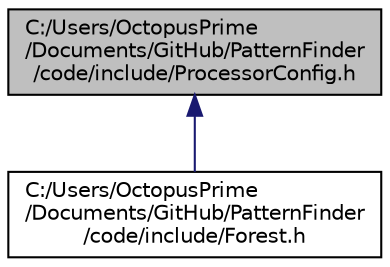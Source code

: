 digraph "C:/Users/OctopusPrime/Documents/GitHub/PatternFinder/code/include/ProcessorConfig.h"
{
  edge [fontname="Helvetica",fontsize="10",labelfontname="Helvetica",labelfontsize="10"];
  node [fontname="Helvetica",fontsize="10",shape=record];
  Node15 [label="C:/Users/OctopusPrime\l/Documents/GitHub/PatternFinder\l/code/include/ProcessorConfig.h",height=0.2,width=0.4,color="black", fillcolor="grey75", style="filled", fontcolor="black"];
  Node15 -> Node16 [dir="back",color="midnightblue",fontsize="10",style="solid",fontname="Helvetica"];
  Node16 [label="C:/Users/OctopusPrime\l/Documents/GitHub/PatternFinder\l/code/include/Forest.h",height=0.2,width=0.4,color="black", fillcolor="white", style="filled",URL="$Forest_8h.html",tooltip="Contains algorithms to process patterns. "];
}
